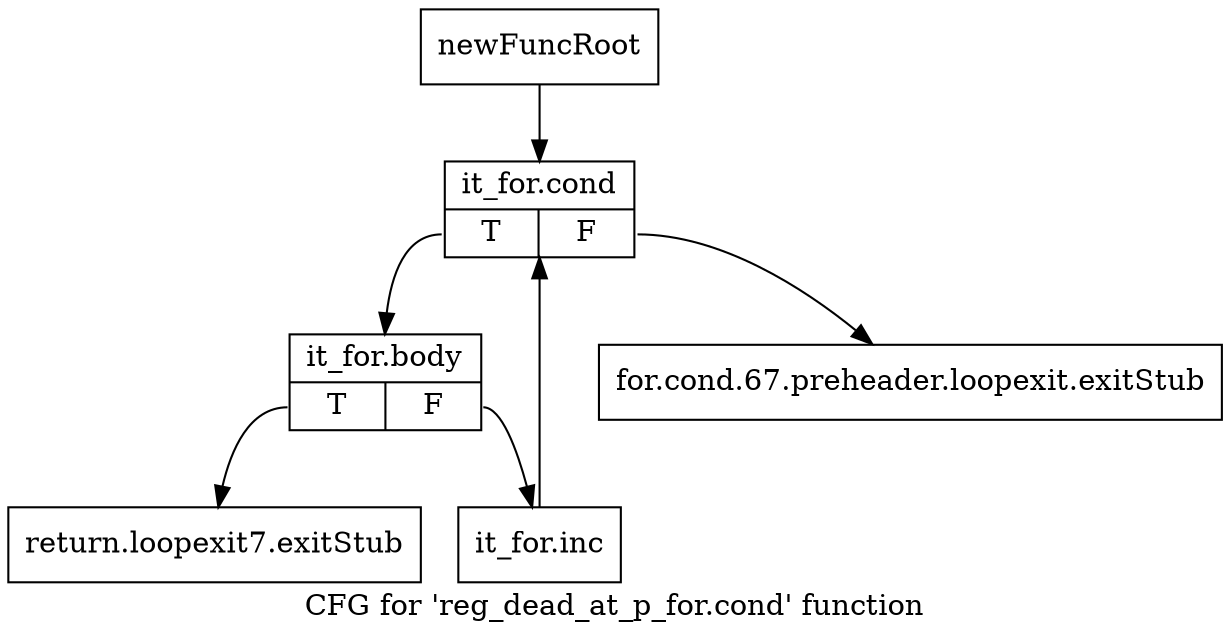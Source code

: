 digraph "CFG for 'reg_dead_at_p_for.cond' function" {
	label="CFG for 'reg_dead_at_p_for.cond' function";

	Node0xa707980 [shape=record,label="{newFuncRoot}"];
	Node0xa707980 -> Node0xa707ed0;
	Node0xa707e30 [shape=record,label="{for.cond.67.preheader.loopexit.exitStub}"];
	Node0xa707e80 [shape=record,label="{return.loopexit7.exitStub}"];
	Node0xa707ed0 [shape=record,label="{it_for.cond|{<s0>T|<s1>F}}"];
	Node0xa707ed0:s0 -> Node0xa707f20;
	Node0xa707ed0:s1 -> Node0xa707e30;
	Node0xa707f20 [shape=record,label="{it_for.body|{<s0>T|<s1>F}}"];
	Node0xa707f20:s0 -> Node0xa707e80;
	Node0xa707f20:s1 -> Node0xa707f70;
	Node0xa707f70 [shape=record,label="{it_for.inc}"];
	Node0xa707f70 -> Node0xa707ed0;
}
